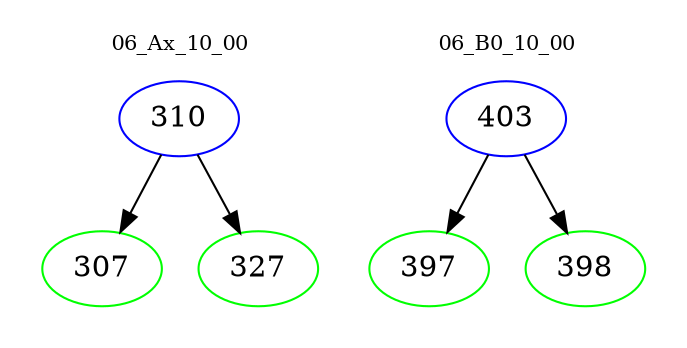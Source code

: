 digraph{
subgraph cluster_0 {
color = white
label = "06_Ax_10_00";
fontsize=10;
T0_310 [label="310", color="blue"]
T0_310 -> T0_307 [color="black"]
T0_307 [label="307", color="green"]
T0_310 -> T0_327 [color="black"]
T0_327 [label="327", color="green"]
}
subgraph cluster_1 {
color = white
label = "06_B0_10_00";
fontsize=10;
T1_403 [label="403", color="blue"]
T1_403 -> T1_397 [color="black"]
T1_397 [label="397", color="green"]
T1_403 -> T1_398 [color="black"]
T1_398 [label="398", color="green"]
}
}

